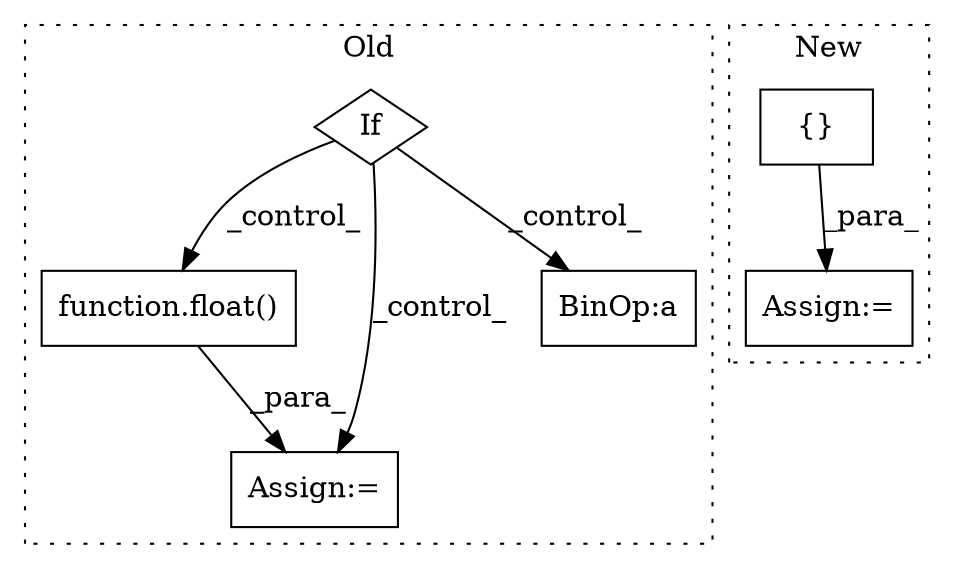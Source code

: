 digraph G {
subgraph cluster0 {
1 [label="function.float()" a="75" s="1633,1640" l="6,1" shape="box"];
4 [label="Assign:=" a="68" s="1621" l="3" shape="box"];
5 [label="If" a="96" s="1268" l="3" shape="diamond"];
6 [label="BinOp:a" a="82" s="1878" l="3" shape="box"];
label = "Old";
style="dotted";
}
subgraph cluster1 {
2 [label="{}" a="59" s="1071,1071" l="2,1" shape="box"];
3 [label="Assign:=" a="68" s="1068" l="3" shape="box"];
label = "New";
style="dotted";
}
1 -> 4 [label="_para_"];
2 -> 3 [label="_para_"];
5 -> 1 [label="_control_"];
5 -> 4 [label="_control_"];
5 -> 6 [label="_control_"];
}